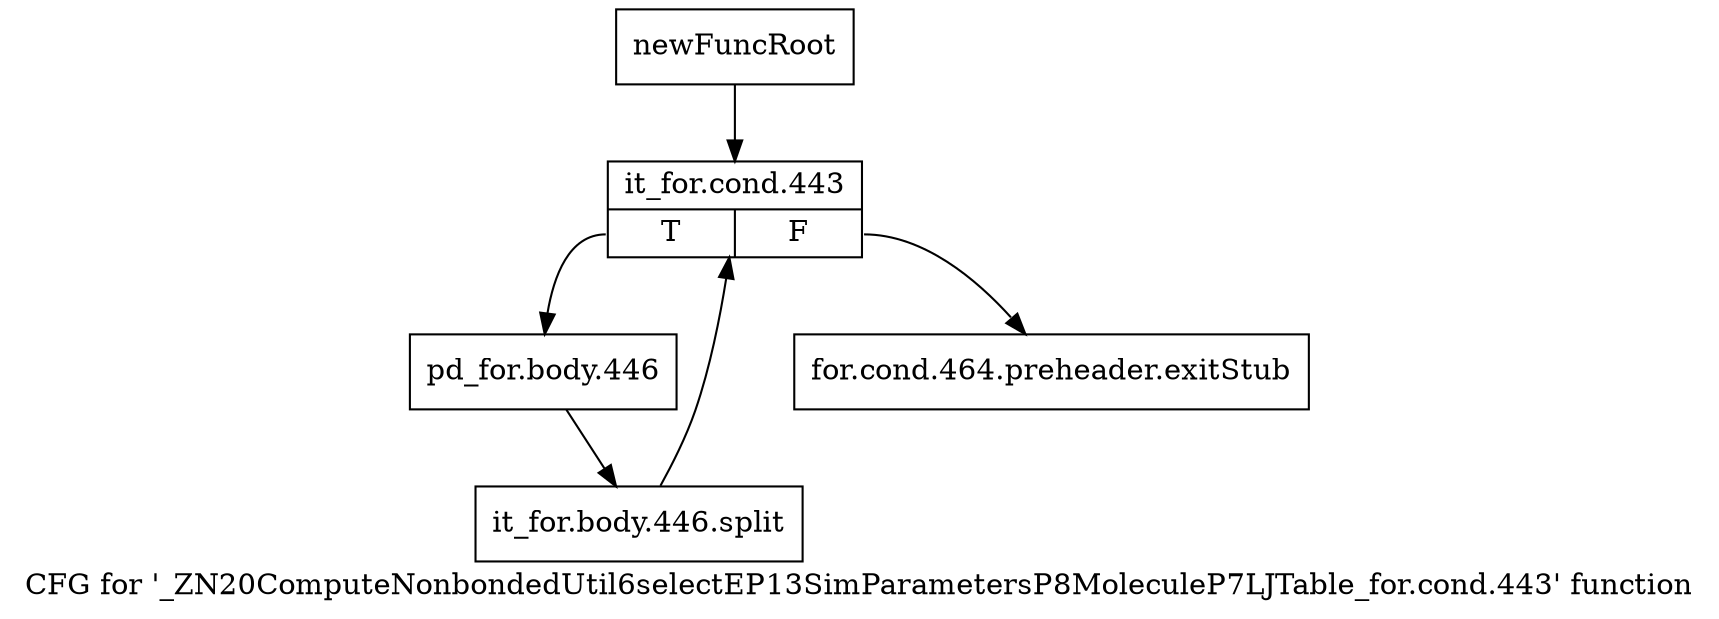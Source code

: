 digraph "CFG for '_ZN20ComputeNonbondedUtil6selectEP13SimParametersP8MoleculeP7LJTable_for.cond.443' function" {
	label="CFG for '_ZN20ComputeNonbondedUtil6selectEP13SimParametersP8MoleculeP7LJTable_for.cond.443' function";

	Node0x1c1ea40 [shape=record,label="{newFuncRoot}"];
	Node0x1c1ea40 -> Node0x1c1eae0;
	Node0x1c1ea90 [shape=record,label="{for.cond.464.preheader.exitStub}"];
	Node0x1c1eae0 [shape=record,label="{it_for.cond.443|{<s0>T|<s1>F}}"];
	Node0x1c1eae0:s0 -> Node0x1c1eb30;
	Node0x1c1eae0:s1 -> Node0x1c1ea90;
	Node0x1c1eb30 [shape=record,label="{pd_for.body.446}"];
	Node0x1c1eb30 -> Node0x2739aa0;
	Node0x2739aa0 [shape=record,label="{it_for.body.446.split}"];
	Node0x2739aa0 -> Node0x1c1eae0;
}
